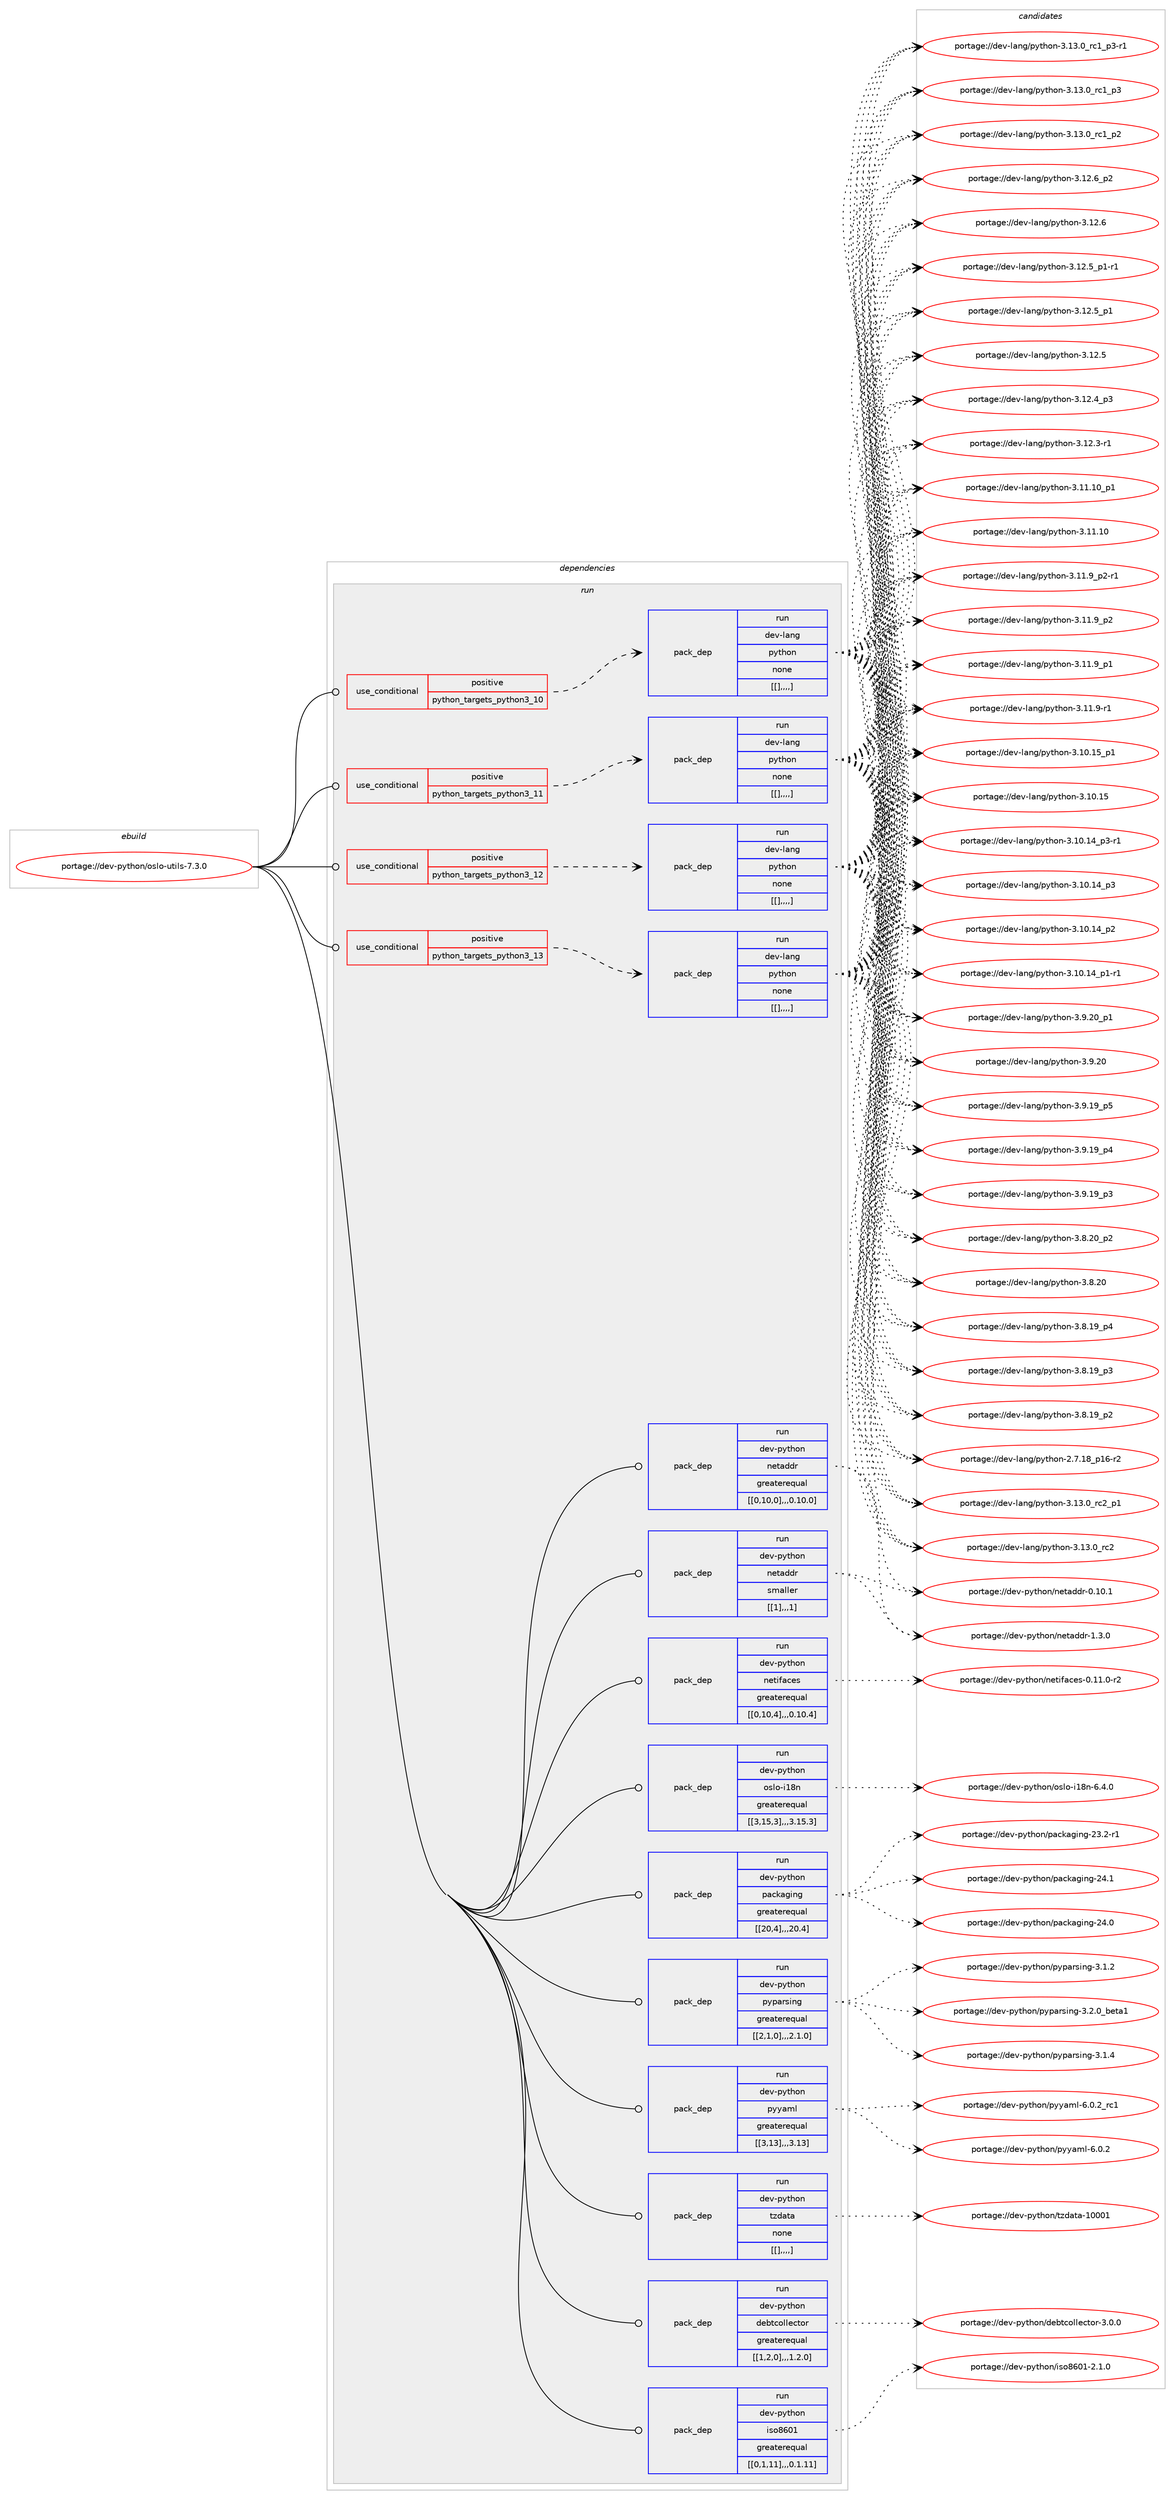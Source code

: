 digraph prolog {

# *************
# Graph options
# *************

newrank=true;
concentrate=true;
compound=true;
graph [rankdir=LR,fontname=Helvetica,fontsize=10,ranksep=1.5];#, ranksep=2.5, nodesep=0.2];
edge  [arrowhead=vee];
node  [fontname=Helvetica,fontsize=10];

# **********
# The ebuild
# **********

subgraph cluster_leftcol {
color=gray;
label=<<i>ebuild</i>>;
id [label="portage://dev-python/oslo-utils-7.3.0", color=red, width=4, href="../dev-python/oslo-utils-7.3.0.svg"];
}

# ****************
# The dependencies
# ****************

subgraph cluster_midcol {
color=gray;
label=<<i>dependencies</i>>;
subgraph cluster_compile {
fillcolor="#eeeeee";
style=filled;
label=<<i>compile</i>>;
}
subgraph cluster_compileandrun {
fillcolor="#eeeeee";
style=filled;
label=<<i>compile and run</i>>;
}
subgraph cluster_run {
fillcolor="#eeeeee";
style=filled;
label=<<i>run</i>>;
subgraph cond36848 {
dependency155413 [label=<<TABLE BORDER="0" CELLBORDER="1" CELLSPACING="0" CELLPADDING="4"><TR><TD ROWSPAN="3" CELLPADDING="10">use_conditional</TD></TR><TR><TD>positive</TD></TR><TR><TD>python_targets_python3_10</TD></TR></TABLE>>, shape=none, color=red];
subgraph pack117351 {
dependency155414 [label=<<TABLE BORDER="0" CELLBORDER="1" CELLSPACING="0" CELLPADDING="4" WIDTH="220"><TR><TD ROWSPAN="6" CELLPADDING="30">pack_dep</TD></TR><TR><TD WIDTH="110">run</TD></TR><TR><TD>dev-lang</TD></TR><TR><TD>python</TD></TR><TR><TD>none</TD></TR><TR><TD>[[],,,,]</TD></TR></TABLE>>, shape=none, color=blue];
}
dependency155413:e -> dependency155414:w [weight=20,style="dashed",arrowhead="vee"];
}
id:e -> dependency155413:w [weight=20,style="solid",arrowhead="odot"];
subgraph cond36849 {
dependency155415 [label=<<TABLE BORDER="0" CELLBORDER="1" CELLSPACING="0" CELLPADDING="4"><TR><TD ROWSPAN="3" CELLPADDING="10">use_conditional</TD></TR><TR><TD>positive</TD></TR><TR><TD>python_targets_python3_11</TD></TR></TABLE>>, shape=none, color=red];
subgraph pack117352 {
dependency155416 [label=<<TABLE BORDER="0" CELLBORDER="1" CELLSPACING="0" CELLPADDING="4" WIDTH="220"><TR><TD ROWSPAN="6" CELLPADDING="30">pack_dep</TD></TR><TR><TD WIDTH="110">run</TD></TR><TR><TD>dev-lang</TD></TR><TR><TD>python</TD></TR><TR><TD>none</TD></TR><TR><TD>[[],,,,]</TD></TR></TABLE>>, shape=none, color=blue];
}
dependency155415:e -> dependency155416:w [weight=20,style="dashed",arrowhead="vee"];
}
id:e -> dependency155415:w [weight=20,style="solid",arrowhead="odot"];
subgraph cond36850 {
dependency155417 [label=<<TABLE BORDER="0" CELLBORDER="1" CELLSPACING="0" CELLPADDING="4"><TR><TD ROWSPAN="3" CELLPADDING="10">use_conditional</TD></TR><TR><TD>positive</TD></TR><TR><TD>python_targets_python3_12</TD></TR></TABLE>>, shape=none, color=red];
subgraph pack117353 {
dependency155418 [label=<<TABLE BORDER="0" CELLBORDER="1" CELLSPACING="0" CELLPADDING="4" WIDTH="220"><TR><TD ROWSPAN="6" CELLPADDING="30">pack_dep</TD></TR><TR><TD WIDTH="110">run</TD></TR><TR><TD>dev-lang</TD></TR><TR><TD>python</TD></TR><TR><TD>none</TD></TR><TR><TD>[[],,,,]</TD></TR></TABLE>>, shape=none, color=blue];
}
dependency155417:e -> dependency155418:w [weight=20,style="dashed",arrowhead="vee"];
}
id:e -> dependency155417:w [weight=20,style="solid",arrowhead="odot"];
subgraph cond36851 {
dependency155419 [label=<<TABLE BORDER="0" CELLBORDER="1" CELLSPACING="0" CELLPADDING="4"><TR><TD ROWSPAN="3" CELLPADDING="10">use_conditional</TD></TR><TR><TD>positive</TD></TR><TR><TD>python_targets_python3_13</TD></TR></TABLE>>, shape=none, color=red];
subgraph pack117354 {
dependency155420 [label=<<TABLE BORDER="0" CELLBORDER="1" CELLSPACING="0" CELLPADDING="4" WIDTH="220"><TR><TD ROWSPAN="6" CELLPADDING="30">pack_dep</TD></TR><TR><TD WIDTH="110">run</TD></TR><TR><TD>dev-lang</TD></TR><TR><TD>python</TD></TR><TR><TD>none</TD></TR><TR><TD>[[],,,,]</TD></TR></TABLE>>, shape=none, color=blue];
}
dependency155419:e -> dependency155420:w [weight=20,style="dashed",arrowhead="vee"];
}
id:e -> dependency155419:w [weight=20,style="solid",arrowhead="odot"];
subgraph pack117355 {
dependency155421 [label=<<TABLE BORDER="0" CELLBORDER="1" CELLSPACING="0" CELLPADDING="4" WIDTH="220"><TR><TD ROWSPAN="6" CELLPADDING="30">pack_dep</TD></TR><TR><TD WIDTH="110">run</TD></TR><TR><TD>dev-python</TD></TR><TR><TD>debtcollector</TD></TR><TR><TD>greaterequal</TD></TR><TR><TD>[[1,2,0],,,1.2.0]</TD></TR></TABLE>>, shape=none, color=blue];
}
id:e -> dependency155421:w [weight=20,style="solid",arrowhead="odot"];
subgraph pack117356 {
dependency155422 [label=<<TABLE BORDER="0" CELLBORDER="1" CELLSPACING="0" CELLPADDING="4" WIDTH="220"><TR><TD ROWSPAN="6" CELLPADDING="30">pack_dep</TD></TR><TR><TD WIDTH="110">run</TD></TR><TR><TD>dev-python</TD></TR><TR><TD>iso8601</TD></TR><TR><TD>greaterequal</TD></TR><TR><TD>[[0,1,11],,,0.1.11]</TD></TR></TABLE>>, shape=none, color=blue];
}
id:e -> dependency155422:w [weight=20,style="solid",arrowhead="odot"];
subgraph pack117357 {
dependency155423 [label=<<TABLE BORDER="0" CELLBORDER="1" CELLSPACING="0" CELLPADDING="4" WIDTH="220"><TR><TD ROWSPAN="6" CELLPADDING="30">pack_dep</TD></TR><TR><TD WIDTH="110">run</TD></TR><TR><TD>dev-python</TD></TR><TR><TD>netaddr</TD></TR><TR><TD>greaterequal</TD></TR><TR><TD>[[0,10,0],,,0.10.0]</TD></TR></TABLE>>, shape=none, color=blue];
}
id:e -> dependency155423:w [weight=20,style="solid",arrowhead="odot"];
subgraph pack117358 {
dependency155424 [label=<<TABLE BORDER="0" CELLBORDER="1" CELLSPACING="0" CELLPADDING="4" WIDTH="220"><TR><TD ROWSPAN="6" CELLPADDING="30">pack_dep</TD></TR><TR><TD WIDTH="110">run</TD></TR><TR><TD>dev-python</TD></TR><TR><TD>netaddr</TD></TR><TR><TD>smaller</TD></TR><TR><TD>[[1],,,1]</TD></TR></TABLE>>, shape=none, color=blue];
}
id:e -> dependency155424:w [weight=20,style="solid",arrowhead="odot"];
subgraph pack117359 {
dependency155425 [label=<<TABLE BORDER="0" CELLBORDER="1" CELLSPACING="0" CELLPADDING="4" WIDTH="220"><TR><TD ROWSPAN="6" CELLPADDING="30">pack_dep</TD></TR><TR><TD WIDTH="110">run</TD></TR><TR><TD>dev-python</TD></TR><TR><TD>netifaces</TD></TR><TR><TD>greaterequal</TD></TR><TR><TD>[[0,10,4],,,0.10.4]</TD></TR></TABLE>>, shape=none, color=blue];
}
id:e -> dependency155425:w [weight=20,style="solid",arrowhead="odot"];
subgraph pack117360 {
dependency155426 [label=<<TABLE BORDER="0" CELLBORDER="1" CELLSPACING="0" CELLPADDING="4" WIDTH="220"><TR><TD ROWSPAN="6" CELLPADDING="30">pack_dep</TD></TR><TR><TD WIDTH="110">run</TD></TR><TR><TD>dev-python</TD></TR><TR><TD>oslo-i18n</TD></TR><TR><TD>greaterequal</TD></TR><TR><TD>[[3,15,3],,,3.15.3]</TD></TR></TABLE>>, shape=none, color=blue];
}
id:e -> dependency155426:w [weight=20,style="solid",arrowhead="odot"];
subgraph pack117361 {
dependency155427 [label=<<TABLE BORDER="0" CELLBORDER="1" CELLSPACING="0" CELLPADDING="4" WIDTH="220"><TR><TD ROWSPAN="6" CELLPADDING="30">pack_dep</TD></TR><TR><TD WIDTH="110">run</TD></TR><TR><TD>dev-python</TD></TR><TR><TD>packaging</TD></TR><TR><TD>greaterequal</TD></TR><TR><TD>[[20,4],,,20.4]</TD></TR></TABLE>>, shape=none, color=blue];
}
id:e -> dependency155427:w [weight=20,style="solid",arrowhead="odot"];
subgraph pack117362 {
dependency155428 [label=<<TABLE BORDER="0" CELLBORDER="1" CELLSPACING="0" CELLPADDING="4" WIDTH="220"><TR><TD ROWSPAN="6" CELLPADDING="30">pack_dep</TD></TR><TR><TD WIDTH="110">run</TD></TR><TR><TD>dev-python</TD></TR><TR><TD>pyparsing</TD></TR><TR><TD>greaterequal</TD></TR><TR><TD>[[2,1,0],,,2.1.0]</TD></TR></TABLE>>, shape=none, color=blue];
}
id:e -> dependency155428:w [weight=20,style="solid",arrowhead="odot"];
subgraph pack117363 {
dependency155429 [label=<<TABLE BORDER="0" CELLBORDER="1" CELLSPACING="0" CELLPADDING="4" WIDTH="220"><TR><TD ROWSPAN="6" CELLPADDING="30">pack_dep</TD></TR><TR><TD WIDTH="110">run</TD></TR><TR><TD>dev-python</TD></TR><TR><TD>pyyaml</TD></TR><TR><TD>greaterequal</TD></TR><TR><TD>[[3,13],,,3.13]</TD></TR></TABLE>>, shape=none, color=blue];
}
id:e -> dependency155429:w [weight=20,style="solid",arrowhead="odot"];
subgraph pack117364 {
dependency155430 [label=<<TABLE BORDER="0" CELLBORDER="1" CELLSPACING="0" CELLPADDING="4" WIDTH="220"><TR><TD ROWSPAN="6" CELLPADDING="30">pack_dep</TD></TR><TR><TD WIDTH="110">run</TD></TR><TR><TD>dev-python</TD></TR><TR><TD>tzdata</TD></TR><TR><TD>none</TD></TR><TR><TD>[[],,,,]</TD></TR></TABLE>>, shape=none, color=blue];
}
id:e -> dependency155430:w [weight=20,style="solid",arrowhead="odot"];
}
}

# **************
# The candidates
# **************

subgraph cluster_choices {
rank=same;
color=gray;
label=<<i>candidates</i>>;

subgraph choice117351 {
color=black;
nodesep=1;
choice100101118451089711010347112121116104111110455146495146489511499509511249 [label="portage://dev-lang/python-3.13.0_rc2_p1", color=red, width=4,href="../dev-lang/python-3.13.0_rc2_p1.svg"];
choice10010111845108971101034711212111610411111045514649514648951149950 [label="portage://dev-lang/python-3.13.0_rc2", color=red, width=4,href="../dev-lang/python-3.13.0_rc2.svg"];
choice1001011184510897110103471121211161041111104551464951464895114994995112514511449 [label="portage://dev-lang/python-3.13.0_rc1_p3-r1", color=red, width=4,href="../dev-lang/python-3.13.0_rc1_p3-r1.svg"];
choice100101118451089711010347112121116104111110455146495146489511499499511251 [label="portage://dev-lang/python-3.13.0_rc1_p3", color=red, width=4,href="../dev-lang/python-3.13.0_rc1_p3.svg"];
choice100101118451089711010347112121116104111110455146495146489511499499511250 [label="portage://dev-lang/python-3.13.0_rc1_p2", color=red, width=4,href="../dev-lang/python-3.13.0_rc1_p2.svg"];
choice100101118451089711010347112121116104111110455146495046549511250 [label="portage://dev-lang/python-3.12.6_p2", color=red, width=4,href="../dev-lang/python-3.12.6_p2.svg"];
choice10010111845108971101034711212111610411111045514649504654 [label="portage://dev-lang/python-3.12.6", color=red, width=4,href="../dev-lang/python-3.12.6.svg"];
choice1001011184510897110103471121211161041111104551464950465395112494511449 [label="portage://dev-lang/python-3.12.5_p1-r1", color=red, width=4,href="../dev-lang/python-3.12.5_p1-r1.svg"];
choice100101118451089711010347112121116104111110455146495046539511249 [label="portage://dev-lang/python-3.12.5_p1", color=red, width=4,href="../dev-lang/python-3.12.5_p1.svg"];
choice10010111845108971101034711212111610411111045514649504653 [label="portage://dev-lang/python-3.12.5", color=red, width=4,href="../dev-lang/python-3.12.5.svg"];
choice100101118451089711010347112121116104111110455146495046529511251 [label="portage://dev-lang/python-3.12.4_p3", color=red, width=4,href="../dev-lang/python-3.12.4_p3.svg"];
choice100101118451089711010347112121116104111110455146495046514511449 [label="portage://dev-lang/python-3.12.3-r1", color=red, width=4,href="../dev-lang/python-3.12.3-r1.svg"];
choice10010111845108971101034711212111610411111045514649494649489511249 [label="portage://dev-lang/python-3.11.10_p1", color=red, width=4,href="../dev-lang/python-3.11.10_p1.svg"];
choice1001011184510897110103471121211161041111104551464949464948 [label="portage://dev-lang/python-3.11.10", color=red, width=4,href="../dev-lang/python-3.11.10.svg"];
choice1001011184510897110103471121211161041111104551464949465795112504511449 [label="portage://dev-lang/python-3.11.9_p2-r1", color=red, width=4,href="../dev-lang/python-3.11.9_p2-r1.svg"];
choice100101118451089711010347112121116104111110455146494946579511250 [label="portage://dev-lang/python-3.11.9_p2", color=red, width=4,href="../dev-lang/python-3.11.9_p2.svg"];
choice100101118451089711010347112121116104111110455146494946579511249 [label="portage://dev-lang/python-3.11.9_p1", color=red, width=4,href="../dev-lang/python-3.11.9_p1.svg"];
choice100101118451089711010347112121116104111110455146494946574511449 [label="portage://dev-lang/python-3.11.9-r1", color=red, width=4,href="../dev-lang/python-3.11.9-r1.svg"];
choice10010111845108971101034711212111610411111045514649484649539511249 [label="portage://dev-lang/python-3.10.15_p1", color=red, width=4,href="../dev-lang/python-3.10.15_p1.svg"];
choice1001011184510897110103471121211161041111104551464948464953 [label="portage://dev-lang/python-3.10.15", color=red, width=4,href="../dev-lang/python-3.10.15.svg"];
choice100101118451089711010347112121116104111110455146494846495295112514511449 [label="portage://dev-lang/python-3.10.14_p3-r1", color=red, width=4,href="../dev-lang/python-3.10.14_p3-r1.svg"];
choice10010111845108971101034711212111610411111045514649484649529511251 [label="portage://dev-lang/python-3.10.14_p3", color=red, width=4,href="../dev-lang/python-3.10.14_p3.svg"];
choice10010111845108971101034711212111610411111045514649484649529511250 [label="portage://dev-lang/python-3.10.14_p2", color=red, width=4,href="../dev-lang/python-3.10.14_p2.svg"];
choice100101118451089711010347112121116104111110455146494846495295112494511449 [label="portage://dev-lang/python-3.10.14_p1-r1", color=red, width=4,href="../dev-lang/python-3.10.14_p1-r1.svg"];
choice100101118451089711010347112121116104111110455146574650489511249 [label="portage://dev-lang/python-3.9.20_p1", color=red, width=4,href="../dev-lang/python-3.9.20_p1.svg"];
choice10010111845108971101034711212111610411111045514657465048 [label="portage://dev-lang/python-3.9.20", color=red, width=4,href="../dev-lang/python-3.9.20.svg"];
choice100101118451089711010347112121116104111110455146574649579511253 [label="portage://dev-lang/python-3.9.19_p5", color=red, width=4,href="../dev-lang/python-3.9.19_p5.svg"];
choice100101118451089711010347112121116104111110455146574649579511252 [label="portage://dev-lang/python-3.9.19_p4", color=red, width=4,href="../dev-lang/python-3.9.19_p4.svg"];
choice100101118451089711010347112121116104111110455146574649579511251 [label="portage://dev-lang/python-3.9.19_p3", color=red, width=4,href="../dev-lang/python-3.9.19_p3.svg"];
choice100101118451089711010347112121116104111110455146564650489511250 [label="portage://dev-lang/python-3.8.20_p2", color=red, width=4,href="../dev-lang/python-3.8.20_p2.svg"];
choice10010111845108971101034711212111610411111045514656465048 [label="portage://dev-lang/python-3.8.20", color=red, width=4,href="../dev-lang/python-3.8.20.svg"];
choice100101118451089711010347112121116104111110455146564649579511252 [label="portage://dev-lang/python-3.8.19_p4", color=red, width=4,href="../dev-lang/python-3.8.19_p4.svg"];
choice100101118451089711010347112121116104111110455146564649579511251 [label="portage://dev-lang/python-3.8.19_p3", color=red, width=4,href="../dev-lang/python-3.8.19_p3.svg"];
choice100101118451089711010347112121116104111110455146564649579511250 [label="portage://dev-lang/python-3.8.19_p2", color=red, width=4,href="../dev-lang/python-3.8.19_p2.svg"];
choice100101118451089711010347112121116104111110455046554649569511249544511450 [label="portage://dev-lang/python-2.7.18_p16-r2", color=red, width=4,href="../dev-lang/python-2.7.18_p16-r2.svg"];
dependency155414:e -> choice100101118451089711010347112121116104111110455146495146489511499509511249:w [style=dotted,weight="100"];
dependency155414:e -> choice10010111845108971101034711212111610411111045514649514648951149950:w [style=dotted,weight="100"];
dependency155414:e -> choice1001011184510897110103471121211161041111104551464951464895114994995112514511449:w [style=dotted,weight="100"];
dependency155414:e -> choice100101118451089711010347112121116104111110455146495146489511499499511251:w [style=dotted,weight="100"];
dependency155414:e -> choice100101118451089711010347112121116104111110455146495146489511499499511250:w [style=dotted,weight="100"];
dependency155414:e -> choice100101118451089711010347112121116104111110455146495046549511250:w [style=dotted,weight="100"];
dependency155414:e -> choice10010111845108971101034711212111610411111045514649504654:w [style=dotted,weight="100"];
dependency155414:e -> choice1001011184510897110103471121211161041111104551464950465395112494511449:w [style=dotted,weight="100"];
dependency155414:e -> choice100101118451089711010347112121116104111110455146495046539511249:w [style=dotted,weight="100"];
dependency155414:e -> choice10010111845108971101034711212111610411111045514649504653:w [style=dotted,weight="100"];
dependency155414:e -> choice100101118451089711010347112121116104111110455146495046529511251:w [style=dotted,weight="100"];
dependency155414:e -> choice100101118451089711010347112121116104111110455146495046514511449:w [style=dotted,weight="100"];
dependency155414:e -> choice10010111845108971101034711212111610411111045514649494649489511249:w [style=dotted,weight="100"];
dependency155414:e -> choice1001011184510897110103471121211161041111104551464949464948:w [style=dotted,weight="100"];
dependency155414:e -> choice1001011184510897110103471121211161041111104551464949465795112504511449:w [style=dotted,weight="100"];
dependency155414:e -> choice100101118451089711010347112121116104111110455146494946579511250:w [style=dotted,weight="100"];
dependency155414:e -> choice100101118451089711010347112121116104111110455146494946579511249:w [style=dotted,weight="100"];
dependency155414:e -> choice100101118451089711010347112121116104111110455146494946574511449:w [style=dotted,weight="100"];
dependency155414:e -> choice10010111845108971101034711212111610411111045514649484649539511249:w [style=dotted,weight="100"];
dependency155414:e -> choice1001011184510897110103471121211161041111104551464948464953:w [style=dotted,weight="100"];
dependency155414:e -> choice100101118451089711010347112121116104111110455146494846495295112514511449:w [style=dotted,weight="100"];
dependency155414:e -> choice10010111845108971101034711212111610411111045514649484649529511251:w [style=dotted,weight="100"];
dependency155414:e -> choice10010111845108971101034711212111610411111045514649484649529511250:w [style=dotted,weight="100"];
dependency155414:e -> choice100101118451089711010347112121116104111110455146494846495295112494511449:w [style=dotted,weight="100"];
dependency155414:e -> choice100101118451089711010347112121116104111110455146574650489511249:w [style=dotted,weight="100"];
dependency155414:e -> choice10010111845108971101034711212111610411111045514657465048:w [style=dotted,weight="100"];
dependency155414:e -> choice100101118451089711010347112121116104111110455146574649579511253:w [style=dotted,weight="100"];
dependency155414:e -> choice100101118451089711010347112121116104111110455146574649579511252:w [style=dotted,weight="100"];
dependency155414:e -> choice100101118451089711010347112121116104111110455146574649579511251:w [style=dotted,weight="100"];
dependency155414:e -> choice100101118451089711010347112121116104111110455146564650489511250:w [style=dotted,weight="100"];
dependency155414:e -> choice10010111845108971101034711212111610411111045514656465048:w [style=dotted,weight="100"];
dependency155414:e -> choice100101118451089711010347112121116104111110455146564649579511252:w [style=dotted,weight="100"];
dependency155414:e -> choice100101118451089711010347112121116104111110455146564649579511251:w [style=dotted,weight="100"];
dependency155414:e -> choice100101118451089711010347112121116104111110455146564649579511250:w [style=dotted,weight="100"];
dependency155414:e -> choice100101118451089711010347112121116104111110455046554649569511249544511450:w [style=dotted,weight="100"];
}
subgraph choice117352 {
color=black;
nodesep=1;
choice100101118451089711010347112121116104111110455146495146489511499509511249 [label="portage://dev-lang/python-3.13.0_rc2_p1", color=red, width=4,href="../dev-lang/python-3.13.0_rc2_p1.svg"];
choice10010111845108971101034711212111610411111045514649514648951149950 [label="portage://dev-lang/python-3.13.0_rc2", color=red, width=4,href="../dev-lang/python-3.13.0_rc2.svg"];
choice1001011184510897110103471121211161041111104551464951464895114994995112514511449 [label="portage://dev-lang/python-3.13.0_rc1_p3-r1", color=red, width=4,href="../dev-lang/python-3.13.0_rc1_p3-r1.svg"];
choice100101118451089711010347112121116104111110455146495146489511499499511251 [label="portage://dev-lang/python-3.13.0_rc1_p3", color=red, width=4,href="../dev-lang/python-3.13.0_rc1_p3.svg"];
choice100101118451089711010347112121116104111110455146495146489511499499511250 [label="portage://dev-lang/python-3.13.0_rc1_p2", color=red, width=4,href="../dev-lang/python-3.13.0_rc1_p2.svg"];
choice100101118451089711010347112121116104111110455146495046549511250 [label="portage://dev-lang/python-3.12.6_p2", color=red, width=4,href="../dev-lang/python-3.12.6_p2.svg"];
choice10010111845108971101034711212111610411111045514649504654 [label="portage://dev-lang/python-3.12.6", color=red, width=4,href="../dev-lang/python-3.12.6.svg"];
choice1001011184510897110103471121211161041111104551464950465395112494511449 [label="portage://dev-lang/python-3.12.5_p1-r1", color=red, width=4,href="../dev-lang/python-3.12.5_p1-r1.svg"];
choice100101118451089711010347112121116104111110455146495046539511249 [label="portage://dev-lang/python-3.12.5_p1", color=red, width=4,href="../dev-lang/python-3.12.5_p1.svg"];
choice10010111845108971101034711212111610411111045514649504653 [label="portage://dev-lang/python-3.12.5", color=red, width=4,href="../dev-lang/python-3.12.5.svg"];
choice100101118451089711010347112121116104111110455146495046529511251 [label="portage://dev-lang/python-3.12.4_p3", color=red, width=4,href="../dev-lang/python-3.12.4_p3.svg"];
choice100101118451089711010347112121116104111110455146495046514511449 [label="portage://dev-lang/python-3.12.3-r1", color=red, width=4,href="../dev-lang/python-3.12.3-r1.svg"];
choice10010111845108971101034711212111610411111045514649494649489511249 [label="portage://dev-lang/python-3.11.10_p1", color=red, width=4,href="../dev-lang/python-3.11.10_p1.svg"];
choice1001011184510897110103471121211161041111104551464949464948 [label="portage://dev-lang/python-3.11.10", color=red, width=4,href="../dev-lang/python-3.11.10.svg"];
choice1001011184510897110103471121211161041111104551464949465795112504511449 [label="portage://dev-lang/python-3.11.9_p2-r1", color=red, width=4,href="../dev-lang/python-3.11.9_p2-r1.svg"];
choice100101118451089711010347112121116104111110455146494946579511250 [label="portage://dev-lang/python-3.11.9_p2", color=red, width=4,href="../dev-lang/python-3.11.9_p2.svg"];
choice100101118451089711010347112121116104111110455146494946579511249 [label="portage://dev-lang/python-3.11.9_p1", color=red, width=4,href="../dev-lang/python-3.11.9_p1.svg"];
choice100101118451089711010347112121116104111110455146494946574511449 [label="portage://dev-lang/python-3.11.9-r1", color=red, width=4,href="../dev-lang/python-3.11.9-r1.svg"];
choice10010111845108971101034711212111610411111045514649484649539511249 [label="portage://dev-lang/python-3.10.15_p1", color=red, width=4,href="../dev-lang/python-3.10.15_p1.svg"];
choice1001011184510897110103471121211161041111104551464948464953 [label="portage://dev-lang/python-3.10.15", color=red, width=4,href="../dev-lang/python-3.10.15.svg"];
choice100101118451089711010347112121116104111110455146494846495295112514511449 [label="portage://dev-lang/python-3.10.14_p3-r1", color=red, width=4,href="../dev-lang/python-3.10.14_p3-r1.svg"];
choice10010111845108971101034711212111610411111045514649484649529511251 [label="portage://dev-lang/python-3.10.14_p3", color=red, width=4,href="../dev-lang/python-3.10.14_p3.svg"];
choice10010111845108971101034711212111610411111045514649484649529511250 [label="portage://dev-lang/python-3.10.14_p2", color=red, width=4,href="../dev-lang/python-3.10.14_p2.svg"];
choice100101118451089711010347112121116104111110455146494846495295112494511449 [label="portage://dev-lang/python-3.10.14_p1-r1", color=red, width=4,href="../dev-lang/python-3.10.14_p1-r1.svg"];
choice100101118451089711010347112121116104111110455146574650489511249 [label="portage://dev-lang/python-3.9.20_p1", color=red, width=4,href="../dev-lang/python-3.9.20_p1.svg"];
choice10010111845108971101034711212111610411111045514657465048 [label="portage://dev-lang/python-3.9.20", color=red, width=4,href="../dev-lang/python-3.9.20.svg"];
choice100101118451089711010347112121116104111110455146574649579511253 [label="portage://dev-lang/python-3.9.19_p5", color=red, width=4,href="../dev-lang/python-3.9.19_p5.svg"];
choice100101118451089711010347112121116104111110455146574649579511252 [label="portage://dev-lang/python-3.9.19_p4", color=red, width=4,href="../dev-lang/python-3.9.19_p4.svg"];
choice100101118451089711010347112121116104111110455146574649579511251 [label="portage://dev-lang/python-3.9.19_p3", color=red, width=4,href="../dev-lang/python-3.9.19_p3.svg"];
choice100101118451089711010347112121116104111110455146564650489511250 [label="portage://dev-lang/python-3.8.20_p2", color=red, width=4,href="../dev-lang/python-3.8.20_p2.svg"];
choice10010111845108971101034711212111610411111045514656465048 [label="portage://dev-lang/python-3.8.20", color=red, width=4,href="../dev-lang/python-3.8.20.svg"];
choice100101118451089711010347112121116104111110455146564649579511252 [label="portage://dev-lang/python-3.8.19_p4", color=red, width=4,href="../dev-lang/python-3.8.19_p4.svg"];
choice100101118451089711010347112121116104111110455146564649579511251 [label="portage://dev-lang/python-3.8.19_p3", color=red, width=4,href="../dev-lang/python-3.8.19_p3.svg"];
choice100101118451089711010347112121116104111110455146564649579511250 [label="portage://dev-lang/python-3.8.19_p2", color=red, width=4,href="../dev-lang/python-3.8.19_p2.svg"];
choice100101118451089711010347112121116104111110455046554649569511249544511450 [label="portage://dev-lang/python-2.7.18_p16-r2", color=red, width=4,href="../dev-lang/python-2.7.18_p16-r2.svg"];
dependency155416:e -> choice100101118451089711010347112121116104111110455146495146489511499509511249:w [style=dotted,weight="100"];
dependency155416:e -> choice10010111845108971101034711212111610411111045514649514648951149950:w [style=dotted,weight="100"];
dependency155416:e -> choice1001011184510897110103471121211161041111104551464951464895114994995112514511449:w [style=dotted,weight="100"];
dependency155416:e -> choice100101118451089711010347112121116104111110455146495146489511499499511251:w [style=dotted,weight="100"];
dependency155416:e -> choice100101118451089711010347112121116104111110455146495146489511499499511250:w [style=dotted,weight="100"];
dependency155416:e -> choice100101118451089711010347112121116104111110455146495046549511250:w [style=dotted,weight="100"];
dependency155416:e -> choice10010111845108971101034711212111610411111045514649504654:w [style=dotted,weight="100"];
dependency155416:e -> choice1001011184510897110103471121211161041111104551464950465395112494511449:w [style=dotted,weight="100"];
dependency155416:e -> choice100101118451089711010347112121116104111110455146495046539511249:w [style=dotted,weight="100"];
dependency155416:e -> choice10010111845108971101034711212111610411111045514649504653:w [style=dotted,weight="100"];
dependency155416:e -> choice100101118451089711010347112121116104111110455146495046529511251:w [style=dotted,weight="100"];
dependency155416:e -> choice100101118451089711010347112121116104111110455146495046514511449:w [style=dotted,weight="100"];
dependency155416:e -> choice10010111845108971101034711212111610411111045514649494649489511249:w [style=dotted,weight="100"];
dependency155416:e -> choice1001011184510897110103471121211161041111104551464949464948:w [style=dotted,weight="100"];
dependency155416:e -> choice1001011184510897110103471121211161041111104551464949465795112504511449:w [style=dotted,weight="100"];
dependency155416:e -> choice100101118451089711010347112121116104111110455146494946579511250:w [style=dotted,weight="100"];
dependency155416:e -> choice100101118451089711010347112121116104111110455146494946579511249:w [style=dotted,weight="100"];
dependency155416:e -> choice100101118451089711010347112121116104111110455146494946574511449:w [style=dotted,weight="100"];
dependency155416:e -> choice10010111845108971101034711212111610411111045514649484649539511249:w [style=dotted,weight="100"];
dependency155416:e -> choice1001011184510897110103471121211161041111104551464948464953:w [style=dotted,weight="100"];
dependency155416:e -> choice100101118451089711010347112121116104111110455146494846495295112514511449:w [style=dotted,weight="100"];
dependency155416:e -> choice10010111845108971101034711212111610411111045514649484649529511251:w [style=dotted,weight="100"];
dependency155416:e -> choice10010111845108971101034711212111610411111045514649484649529511250:w [style=dotted,weight="100"];
dependency155416:e -> choice100101118451089711010347112121116104111110455146494846495295112494511449:w [style=dotted,weight="100"];
dependency155416:e -> choice100101118451089711010347112121116104111110455146574650489511249:w [style=dotted,weight="100"];
dependency155416:e -> choice10010111845108971101034711212111610411111045514657465048:w [style=dotted,weight="100"];
dependency155416:e -> choice100101118451089711010347112121116104111110455146574649579511253:w [style=dotted,weight="100"];
dependency155416:e -> choice100101118451089711010347112121116104111110455146574649579511252:w [style=dotted,weight="100"];
dependency155416:e -> choice100101118451089711010347112121116104111110455146574649579511251:w [style=dotted,weight="100"];
dependency155416:e -> choice100101118451089711010347112121116104111110455146564650489511250:w [style=dotted,weight="100"];
dependency155416:e -> choice10010111845108971101034711212111610411111045514656465048:w [style=dotted,weight="100"];
dependency155416:e -> choice100101118451089711010347112121116104111110455146564649579511252:w [style=dotted,weight="100"];
dependency155416:e -> choice100101118451089711010347112121116104111110455146564649579511251:w [style=dotted,weight="100"];
dependency155416:e -> choice100101118451089711010347112121116104111110455146564649579511250:w [style=dotted,weight="100"];
dependency155416:e -> choice100101118451089711010347112121116104111110455046554649569511249544511450:w [style=dotted,weight="100"];
}
subgraph choice117353 {
color=black;
nodesep=1;
choice100101118451089711010347112121116104111110455146495146489511499509511249 [label="portage://dev-lang/python-3.13.0_rc2_p1", color=red, width=4,href="../dev-lang/python-3.13.0_rc2_p1.svg"];
choice10010111845108971101034711212111610411111045514649514648951149950 [label="portage://dev-lang/python-3.13.0_rc2", color=red, width=4,href="../dev-lang/python-3.13.0_rc2.svg"];
choice1001011184510897110103471121211161041111104551464951464895114994995112514511449 [label="portage://dev-lang/python-3.13.0_rc1_p3-r1", color=red, width=4,href="../dev-lang/python-3.13.0_rc1_p3-r1.svg"];
choice100101118451089711010347112121116104111110455146495146489511499499511251 [label="portage://dev-lang/python-3.13.0_rc1_p3", color=red, width=4,href="../dev-lang/python-3.13.0_rc1_p3.svg"];
choice100101118451089711010347112121116104111110455146495146489511499499511250 [label="portage://dev-lang/python-3.13.0_rc1_p2", color=red, width=4,href="../dev-lang/python-3.13.0_rc1_p2.svg"];
choice100101118451089711010347112121116104111110455146495046549511250 [label="portage://dev-lang/python-3.12.6_p2", color=red, width=4,href="../dev-lang/python-3.12.6_p2.svg"];
choice10010111845108971101034711212111610411111045514649504654 [label="portage://dev-lang/python-3.12.6", color=red, width=4,href="../dev-lang/python-3.12.6.svg"];
choice1001011184510897110103471121211161041111104551464950465395112494511449 [label="portage://dev-lang/python-3.12.5_p1-r1", color=red, width=4,href="../dev-lang/python-3.12.5_p1-r1.svg"];
choice100101118451089711010347112121116104111110455146495046539511249 [label="portage://dev-lang/python-3.12.5_p1", color=red, width=4,href="../dev-lang/python-3.12.5_p1.svg"];
choice10010111845108971101034711212111610411111045514649504653 [label="portage://dev-lang/python-3.12.5", color=red, width=4,href="../dev-lang/python-3.12.5.svg"];
choice100101118451089711010347112121116104111110455146495046529511251 [label="portage://dev-lang/python-3.12.4_p3", color=red, width=4,href="../dev-lang/python-3.12.4_p3.svg"];
choice100101118451089711010347112121116104111110455146495046514511449 [label="portage://dev-lang/python-3.12.3-r1", color=red, width=4,href="../dev-lang/python-3.12.3-r1.svg"];
choice10010111845108971101034711212111610411111045514649494649489511249 [label="portage://dev-lang/python-3.11.10_p1", color=red, width=4,href="../dev-lang/python-3.11.10_p1.svg"];
choice1001011184510897110103471121211161041111104551464949464948 [label="portage://dev-lang/python-3.11.10", color=red, width=4,href="../dev-lang/python-3.11.10.svg"];
choice1001011184510897110103471121211161041111104551464949465795112504511449 [label="portage://dev-lang/python-3.11.9_p2-r1", color=red, width=4,href="../dev-lang/python-3.11.9_p2-r1.svg"];
choice100101118451089711010347112121116104111110455146494946579511250 [label="portage://dev-lang/python-3.11.9_p2", color=red, width=4,href="../dev-lang/python-3.11.9_p2.svg"];
choice100101118451089711010347112121116104111110455146494946579511249 [label="portage://dev-lang/python-3.11.9_p1", color=red, width=4,href="../dev-lang/python-3.11.9_p1.svg"];
choice100101118451089711010347112121116104111110455146494946574511449 [label="portage://dev-lang/python-3.11.9-r1", color=red, width=4,href="../dev-lang/python-3.11.9-r1.svg"];
choice10010111845108971101034711212111610411111045514649484649539511249 [label="portage://dev-lang/python-3.10.15_p1", color=red, width=4,href="../dev-lang/python-3.10.15_p1.svg"];
choice1001011184510897110103471121211161041111104551464948464953 [label="portage://dev-lang/python-3.10.15", color=red, width=4,href="../dev-lang/python-3.10.15.svg"];
choice100101118451089711010347112121116104111110455146494846495295112514511449 [label="portage://dev-lang/python-3.10.14_p3-r1", color=red, width=4,href="../dev-lang/python-3.10.14_p3-r1.svg"];
choice10010111845108971101034711212111610411111045514649484649529511251 [label="portage://dev-lang/python-3.10.14_p3", color=red, width=4,href="../dev-lang/python-3.10.14_p3.svg"];
choice10010111845108971101034711212111610411111045514649484649529511250 [label="portage://dev-lang/python-3.10.14_p2", color=red, width=4,href="../dev-lang/python-3.10.14_p2.svg"];
choice100101118451089711010347112121116104111110455146494846495295112494511449 [label="portage://dev-lang/python-3.10.14_p1-r1", color=red, width=4,href="../dev-lang/python-3.10.14_p1-r1.svg"];
choice100101118451089711010347112121116104111110455146574650489511249 [label="portage://dev-lang/python-3.9.20_p1", color=red, width=4,href="../dev-lang/python-3.9.20_p1.svg"];
choice10010111845108971101034711212111610411111045514657465048 [label="portage://dev-lang/python-3.9.20", color=red, width=4,href="../dev-lang/python-3.9.20.svg"];
choice100101118451089711010347112121116104111110455146574649579511253 [label="portage://dev-lang/python-3.9.19_p5", color=red, width=4,href="../dev-lang/python-3.9.19_p5.svg"];
choice100101118451089711010347112121116104111110455146574649579511252 [label="portage://dev-lang/python-3.9.19_p4", color=red, width=4,href="../dev-lang/python-3.9.19_p4.svg"];
choice100101118451089711010347112121116104111110455146574649579511251 [label="portage://dev-lang/python-3.9.19_p3", color=red, width=4,href="../dev-lang/python-3.9.19_p3.svg"];
choice100101118451089711010347112121116104111110455146564650489511250 [label="portage://dev-lang/python-3.8.20_p2", color=red, width=4,href="../dev-lang/python-3.8.20_p2.svg"];
choice10010111845108971101034711212111610411111045514656465048 [label="portage://dev-lang/python-3.8.20", color=red, width=4,href="../dev-lang/python-3.8.20.svg"];
choice100101118451089711010347112121116104111110455146564649579511252 [label="portage://dev-lang/python-3.8.19_p4", color=red, width=4,href="../dev-lang/python-3.8.19_p4.svg"];
choice100101118451089711010347112121116104111110455146564649579511251 [label="portage://dev-lang/python-3.8.19_p3", color=red, width=4,href="../dev-lang/python-3.8.19_p3.svg"];
choice100101118451089711010347112121116104111110455146564649579511250 [label="portage://dev-lang/python-3.8.19_p2", color=red, width=4,href="../dev-lang/python-3.8.19_p2.svg"];
choice100101118451089711010347112121116104111110455046554649569511249544511450 [label="portage://dev-lang/python-2.7.18_p16-r2", color=red, width=4,href="../dev-lang/python-2.7.18_p16-r2.svg"];
dependency155418:e -> choice100101118451089711010347112121116104111110455146495146489511499509511249:w [style=dotted,weight="100"];
dependency155418:e -> choice10010111845108971101034711212111610411111045514649514648951149950:w [style=dotted,weight="100"];
dependency155418:e -> choice1001011184510897110103471121211161041111104551464951464895114994995112514511449:w [style=dotted,weight="100"];
dependency155418:e -> choice100101118451089711010347112121116104111110455146495146489511499499511251:w [style=dotted,weight="100"];
dependency155418:e -> choice100101118451089711010347112121116104111110455146495146489511499499511250:w [style=dotted,weight="100"];
dependency155418:e -> choice100101118451089711010347112121116104111110455146495046549511250:w [style=dotted,weight="100"];
dependency155418:e -> choice10010111845108971101034711212111610411111045514649504654:w [style=dotted,weight="100"];
dependency155418:e -> choice1001011184510897110103471121211161041111104551464950465395112494511449:w [style=dotted,weight="100"];
dependency155418:e -> choice100101118451089711010347112121116104111110455146495046539511249:w [style=dotted,weight="100"];
dependency155418:e -> choice10010111845108971101034711212111610411111045514649504653:w [style=dotted,weight="100"];
dependency155418:e -> choice100101118451089711010347112121116104111110455146495046529511251:w [style=dotted,weight="100"];
dependency155418:e -> choice100101118451089711010347112121116104111110455146495046514511449:w [style=dotted,weight="100"];
dependency155418:e -> choice10010111845108971101034711212111610411111045514649494649489511249:w [style=dotted,weight="100"];
dependency155418:e -> choice1001011184510897110103471121211161041111104551464949464948:w [style=dotted,weight="100"];
dependency155418:e -> choice1001011184510897110103471121211161041111104551464949465795112504511449:w [style=dotted,weight="100"];
dependency155418:e -> choice100101118451089711010347112121116104111110455146494946579511250:w [style=dotted,weight="100"];
dependency155418:e -> choice100101118451089711010347112121116104111110455146494946579511249:w [style=dotted,weight="100"];
dependency155418:e -> choice100101118451089711010347112121116104111110455146494946574511449:w [style=dotted,weight="100"];
dependency155418:e -> choice10010111845108971101034711212111610411111045514649484649539511249:w [style=dotted,weight="100"];
dependency155418:e -> choice1001011184510897110103471121211161041111104551464948464953:w [style=dotted,weight="100"];
dependency155418:e -> choice100101118451089711010347112121116104111110455146494846495295112514511449:w [style=dotted,weight="100"];
dependency155418:e -> choice10010111845108971101034711212111610411111045514649484649529511251:w [style=dotted,weight="100"];
dependency155418:e -> choice10010111845108971101034711212111610411111045514649484649529511250:w [style=dotted,weight="100"];
dependency155418:e -> choice100101118451089711010347112121116104111110455146494846495295112494511449:w [style=dotted,weight="100"];
dependency155418:e -> choice100101118451089711010347112121116104111110455146574650489511249:w [style=dotted,weight="100"];
dependency155418:e -> choice10010111845108971101034711212111610411111045514657465048:w [style=dotted,weight="100"];
dependency155418:e -> choice100101118451089711010347112121116104111110455146574649579511253:w [style=dotted,weight="100"];
dependency155418:e -> choice100101118451089711010347112121116104111110455146574649579511252:w [style=dotted,weight="100"];
dependency155418:e -> choice100101118451089711010347112121116104111110455146574649579511251:w [style=dotted,weight="100"];
dependency155418:e -> choice100101118451089711010347112121116104111110455146564650489511250:w [style=dotted,weight="100"];
dependency155418:e -> choice10010111845108971101034711212111610411111045514656465048:w [style=dotted,weight="100"];
dependency155418:e -> choice100101118451089711010347112121116104111110455146564649579511252:w [style=dotted,weight="100"];
dependency155418:e -> choice100101118451089711010347112121116104111110455146564649579511251:w [style=dotted,weight="100"];
dependency155418:e -> choice100101118451089711010347112121116104111110455146564649579511250:w [style=dotted,weight="100"];
dependency155418:e -> choice100101118451089711010347112121116104111110455046554649569511249544511450:w [style=dotted,weight="100"];
}
subgraph choice117354 {
color=black;
nodesep=1;
choice100101118451089711010347112121116104111110455146495146489511499509511249 [label="portage://dev-lang/python-3.13.0_rc2_p1", color=red, width=4,href="../dev-lang/python-3.13.0_rc2_p1.svg"];
choice10010111845108971101034711212111610411111045514649514648951149950 [label="portage://dev-lang/python-3.13.0_rc2", color=red, width=4,href="../dev-lang/python-3.13.0_rc2.svg"];
choice1001011184510897110103471121211161041111104551464951464895114994995112514511449 [label="portage://dev-lang/python-3.13.0_rc1_p3-r1", color=red, width=4,href="../dev-lang/python-3.13.0_rc1_p3-r1.svg"];
choice100101118451089711010347112121116104111110455146495146489511499499511251 [label="portage://dev-lang/python-3.13.0_rc1_p3", color=red, width=4,href="../dev-lang/python-3.13.0_rc1_p3.svg"];
choice100101118451089711010347112121116104111110455146495146489511499499511250 [label="portage://dev-lang/python-3.13.0_rc1_p2", color=red, width=4,href="../dev-lang/python-3.13.0_rc1_p2.svg"];
choice100101118451089711010347112121116104111110455146495046549511250 [label="portage://dev-lang/python-3.12.6_p2", color=red, width=4,href="../dev-lang/python-3.12.6_p2.svg"];
choice10010111845108971101034711212111610411111045514649504654 [label="portage://dev-lang/python-3.12.6", color=red, width=4,href="../dev-lang/python-3.12.6.svg"];
choice1001011184510897110103471121211161041111104551464950465395112494511449 [label="portage://dev-lang/python-3.12.5_p1-r1", color=red, width=4,href="../dev-lang/python-3.12.5_p1-r1.svg"];
choice100101118451089711010347112121116104111110455146495046539511249 [label="portage://dev-lang/python-3.12.5_p1", color=red, width=4,href="../dev-lang/python-3.12.5_p1.svg"];
choice10010111845108971101034711212111610411111045514649504653 [label="portage://dev-lang/python-3.12.5", color=red, width=4,href="../dev-lang/python-3.12.5.svg"];
choice100101118451089711010347112121116104111110455146495046529511251 [label="portage://dev-lang/python-3.12.4_p3", color=red, width=4,href="../dev-lang/python-3.12.4_p3.svg"];
choice100101118451089711010347112121116104111110455146495046514511449 [label="portage://dev-lang/python-3.12.3-r1", color=red, width=4,href="../dev-lang/python-3.12.3-r1.svg"];
choice10010111845108971101034711212111610411111045514649494649489511249 [label="portage://dev-lang/python-3.11.10_p1", color=red, width=4,href="../dev-lang/python-3.11.10_p1.svg"];
choice1001011184510897110103471121211161041111104551464949464948 [label="portage://dev-lang/python-3.11.10", color=red, width=4,href="../dev-lang/python-3.11.10.svg"];
choice1001011184510897110103471121211161041111104551464949465795112504511449 [label="portage://dev-lang/python-3.11.9_p2-r1", color=red, width=4,href="../dev-lang/python-3.11.9_p2-r1.svg"];
choice100101118451089711010347112121116104111110455146494946579511250 [label="portage://dev-lang/python-3.11.9_p2", color=red, width=4,href="../dev-lang/python-3.11.9_p2.svg"];
choice100101118451089711010347112121116104111110455146494946579511249 [label="portage://dev-lang/python-3.11.9_p1", color=red, width=4,href="../dev-lang/python-3.11.9_p1.svg"];
choice100101118451089711010347112121116104111110455146494946574511449 [label="portage://dev-lang/python-3.11.9-r1", color=red, width=4,href="../dev-lang/python-3.11.9-r1.svg"];
choice10010111845108971101034711212111610411111045514649484649539511249 [label="portage://dev-lang/python-3.10.15_p1", color=red, width=4,href="../dev-lang/python-3.10.15_p1.svg"];
choice1001011184510897110103471121211161041111104551464948464953 [label="portage://dev-lang/python-3.10.15", color=red, width=4,href="../dev-lang/python-3.10.15.svg"];
choice100101118451089711010347112121116104111110455146494846495295112514511449 [label="portage://dev-lang/python-3.10.14_p3-r1", color=red, width=4,href="../dev-lang/python-3.10.14_p3-r1.svg"];
choice10010111845108971101034711212111610411111045514649484649529511251 [label="portage://dev-lang/python-3.10.14_p3", color=red, width=4,href="../dev-lang/python-3.10.14_p3.svg"];
choice10010111845108971101034711212111610411111045514649484649529511250 [label="portage://dev-lang/python-3.10.14_p2", color=red, width=4,href="../dev-lang/python-3.10.14_p2.svg"];
choice100101118451089711010347112121116104111110455146494846495295112494511449 [label="portage://dev-lang/python-3.10.14_p1-r1", color=red, width=4,href="../dev-lang/python-3.10.14_p1-r1.svg"];
choice100101118451089711010347112121116104111110455146574650489511249 [label="portage://dev-lang/python-3.9.20_p1", color=red, width=4,href="../dev-lang/python-3.9.20_p1.svg"];
choice10010111845108971101034711212111610411111045514657465048 [label="portage://dev-lang/python-3.9.20", color=red, width=4,href="../dev-lang/python-3.9.20.svg"];
choice100101118451089711010347112121116104111110455146574649579511253 [label="portage://dev-lang/python-3.9.19_p5", color=red, width=4,href="../dev-lang/python-3.9.19_p5.svg"];
choice100101118451089711010347112121116104111110455146574649579511252 [label="portage://dev-lang/python-3.9.19_p4", color=red, width=4,href="../dev-lang/python-3.9.19_p4.svg"];
choice100101118451089711010347112121116104111110455146574649579511251 [label="portage://dev-lang/python-3.9.19_p3", color=red, width=4,href="../dev-lang/python-3.9.19_p3.svg"];
choice100101118451089711010347112121116104111110455146564650489511250 [label="portage://dev-lang/python-3.8.20_p2", color=red, width=4,href="../dev-lang/python-3.8.20_p2.svg"];
choice10010111845108971101034711212111610411111045514656465048 [label="portage://dev-lang/python-3.8.20", color=red, width=4,href="../dev-lang/python-3.8.20.svg"];
choice100101118451089711010347112121116104111110455146564649579511252 [label="portage://dev-lang/python-3.8.19_p4", color=red, width=4,href="../dev-lang/python-3.8.19_p4.svg"];
choice100101118451089711010347112121116104111110455146564649579511251 [label="portage://dev-lang/python-3.8.19_p3", color=red, width=4,href="../dev-lang/python-3.8.19_p3.svg"];
choice100101118451089711010347112121116104111110455146564649579511250 [label="portage://dev-lang/python-3.8.19_p2", color=red, width=4,href="../dev-lang/python-3.8.19_p2.svg"];
choice100101118451089711010347112121116104111110455046554649569511249544511450 [label="portage://dev-lang/python-2.7.18_p16-r2", color=red, width=4,href="../dev-lang/python-2.7.18_p16-r2.svg"];
dependency155420:e -> choice100101118451089711010347112121116104111110455146495146489511499509511249:w [style=dotted,weight="100"];
dependency155420:e -> choice10010111845108971101034711212111610411111045514649514648951149950:w [style=dotted,weight="100"];
dependency155420:e -> choice1001011184510897110103471121211161041111104551464951464895114994995112514511449:w [style=dotted,weight="100"];
dependency155420:e -> choice100101118451089711010347112121116104111110455146495146489511499499511251:w [style=dotted,weight="100"];
dependency155420:e -> choice100101118451089711010347112121116104111110455146495146489511499499511250:w [style=dotted,weight="100"];
dependency155420:e -> choice100101118451089711010347112121116104111110455146495046549511250:w [style=dotted,weight="100"];
dependency155420:e -> choice10010111845108971101034711212111610411111045514649504654:w [style=dotted,weight="100"];
dependency155420:e -> choice1001011184510897110103471121211161041111104551464950465395112494511449:w [style=dotted,weight="100"];
dependency155420:e -> choice100101118451089711010347112121116104111110455146495046539511249:w [style=dotted,weight="100"];
dependency155420:e -> choice10010111845108971101034711212111610411111045514649504653:w [style=dotted,weight="100"];
dependency155420:e -> choice100101118451089711010347112121116104111110455146495046529511251:w [style=dotted,weight="100"];
dependency155420:e -> choice100101118451089711010347112121116104111110455146495046514511449:w [style=dotted,weight="100"];
dependency155420:e -> choice10010111845108971101034711212111610411111045514649494649489511249:w [style=dotted,weight="100"];
dependency155420:e -> choice1001011184510897110103471121211161041111104551464949464948:w [style=dotted,weight="100"];
dependency155420:e -> choice1001011184510897110103471121211161041111104551464949465795112504511449:w [style=dotted,weight="100"];
dependency155420:e -> choice100101118451089711010347112121116104111110455146494946579511250:w [style=dotted,weight="100"];
dependency155420:e -> choice100101118451089711010347112121116104111110455146494946579511249:w [style=dotted,weight="100"];
dependency155420:e -> choice100101118451089711010347112121116104111110455146494946574511449:w [style=dotted,weight="100"];
dependency155420:e -> choice10010111845108971101034711212111610411111045514649484649539511249:w [style=dotted,weight="100"];
dependency155420:e -> choice1001011184510897110103471121211161041111104551464948464953:w [style=dotted,weight="100"];
dependency155420:e -> choice100101118451089711010347112121116104111110455146494846495295112514511449:w [style=dotted,weight="100"];
dependency155420:e -> choice10010111845108971101034711212111610411111045514649484649529511251:w [style=dotted,weight="100"];
dependency155420:e -> choice10010111845108971101034711212111610411111045514649484649529511250:w [style=dotted,weight="100"];
dependency155420:e -> choice100101118451089711010347112121116104111110455146494846495295112494511449:w [style=dotted,weight="100"];
dependency155420:e -> choice100101118451089711010347112121116104111110455146574650489511249:w [style=dotted,weight="100"];
dependency155420:e -> choice10010111845108971101034711212111610411111045514657465048:w [style=dotted,weight="100"];
dependency155420:e -> choice100101118451089711010347112121116104111110455146574649579511253:w [style=dotted,weight="100"];
dependency155420:e -> choice100101118451089711010347112121116104111110455146574649579511252:w [style=dotted,weight="100"];
dependency155420:e -> choice100101118451089711010347112121116104111110455146574649579511251:w [style=dotted,weight="100"];
dependency155420:e -> choice100101118451089711010347112121116104111110455146564650489511250:w [style=dotted,weight="100"];
dependency155420:e -> choice10010111845108971101034711212111610411111045514656465048:w [style=dotted,weight="100"];
dependency155420:e -> choice100101118451089711010347112121116104111110455146564649579511252:w [style=dotted,weight="100"];
dependency155420:e -> choice100101118451089711010347112121116104111110455146564649579511251:w [style=dotted,weight="100"];
dependency155420:e -> choice100101118451089711010347112121116104111110455146564649579511250:w [style=dotted,weight="100"];
dependency155420:e -> choice100101118451089711010347112121116104111110455046554649569511249544511450:w [style=dotted,weight="100"];
}
subgraph choice117355 {
color=black;
nodesep=1;
choice1001011184511212111610411111047100101981169911110810810199116111114455146484648 [label="portage://dev-python/debtcollector-3.0.0", color=red, width=4,href="../dev-python/debtcollector-3.0.0.svg"];
dependency155421:e -> choice1001011184511212111610411111047100101981169911110810810199116111114455146484648:w [style=dotted,weight="100"];
}
subgraph choice117356 {
color=black;
nodesep=1;
choice100101118451121211161041111104710511511156544849455046494648 [label="portage://dev-python/iso8601-2.1.0", color=red, width=4,href="../dev-python/iso8601-2.1.0.svg"];
dependency155422:e -> choice100101118451121211161041111104710511511156544849455046494648:w [style=dotted,weight="100"];
}
subgraph choice117357 {
color=black;
nodesep=1;
choice100101118451121211161041111104711010111697100100114454946514648 [label="portage://dev-python/netaddr-1.3.0", color=red, width=4,href="../dev-python/netaddr-1.3.0.svg"];
choice10010111845112121116104111110471101011169710010011445484649484649 [label="portage://dev-python/netaddr-0.10.1", color=red, width=4,href="../dev-python/netaddr-0.10.1.svg"];
dependency155423:e -> choice100101118451121211161041111104711010111697100100114454946514648:w [style=dotted,weight="100"];
dependency155423:e -> choice10010111845112121116104111110471101011169710010011445484649484649:w [style=dotted,weight="100"];
}
subgraph choice117358 {
color=black;
nodesep=1;
choice100101118451121211161041111104711010111697100100114454946514648 [label="portage://dev-python/netaddr-1.3.0", color=red, width=4,href="../dev-python/netaddr-1.3.0.svg"];
choice10010111845112121116104111110471101011169710010011445484649484649 [label="portage://dev-python/netaddr-0.10.1", color=red, width=4,href="../dev-python/netaddr-0.10.1.svg"];
dependency155424:e -> choice100101118451121211161041111104711010111697100100114454946514648:w [style=dotted,weight="100"];
dependency155424:e -> choice10010111845112121116104111110471101011169710010011445484649484649:w [style=dotted,weight="100"];
}
subgraph choice117359 {
color=black;
nodesep=1;
choice10010111845112121116104111110471101011161051029799101115454846494946484511450 [label="portage://dev-python/netifaces-0.11.0-r2", color=red, width=4,href="../dev-python/netifaces-0.11.0-r2.svg"];
dependency155425:e -> choice10010111845112121116104111110471101011161051029799101115454846494946484511450:w [style=dotted,weight="100"];
}
subgraph choice117360 {
color=black;
nodesep=1;
choice1001011184511212111610411111047111115108111451054956110455446524648 [label="portage://dev-python/oslo-i18n-6.4.0", color=red, width=4,href="../dev-python/oslo-i18n-6.4.0.svg"];
dependency155426:e -> choice1001011184511212111610411111047111115108111451054956110455446524648:w [style=dotted,weight="100"];
}
subgraph choice117361 {
color=black;
nodesep=1;
choice10010111845112121116104111110471129799107971031051101034550524649 [label="portage://dev-python/packaging-24.1", color=red, width=4,href="../dev-python/packaging-24.1.svg"];
choice10010111845112121116104111110471129799107971031051101034550524648 [label="portage://dev-python/packaging-24.0", color=red, width=4,href="../dev-python/packaging-24.0.svg"];
choice100101118451121211161041111104711297991079710310511010345505146504511449 [label="portage://dev-python/packaging-23.2-r1", color=red, width=4,href="../dev-python/packaging-23.2-r1.svg"];
dependency155427:e -> choice10010111845112121116104111110471129799107971031051101034550524649:w [style=dotted,weight="100"];
dependency155427:e -> choice10010111845112121116104111110471129799107971031051101034550524648:w [style=dotted,weight="100"];
dependency155427:e -> choice100101118451121211161041111104711297991079710310511010345505146504511449:w [style=dotted,weight="100"];
}
subgraph choice117362 {
color=black;
nodesep=1;
choice10010111845112121116104111110471121211129711411510511010345514650464895981011169749 [label="portage://dev-python/pyparsing-3.2.0_beta1", color=red, width=4,href="../dev-python/pyparsing-3.2.0_beta1.svg"];
choice100101118451121211161041111104711212111297114115105110103455146494652 [label="portage://dev-python/pyparsing-3.1.4", color=red, width=4,href="../dev-python/pyparsing-3.1.4.svg"];
choice100101118451121211161041111104711212111297114115105110103455146494650 [label="portage://dev-python/pyparsing-3.1.2", color=red, width=4,href="../dev-python/pyparsing-3.1.2.svg"];
dependency155428:e -> choice10010111845112121116104111110471121211129711411510511010345514650464895981011169749:w [style=dotted,weight="100"];
dependency155428:e -> choice100101118451121211161041111104711212111297114115105110103455146494652:w [style=dotted,weight="100"];
dependency155428:e -> choice100101118451121211161041111104711212111297114115105110103455146494650:w [style=dotted,weight="100"];
}
subgraph choice117363 {
color=black;
nodesep=1;
choice100101118451121211161041111104711212112197109108455446484650951149949 [label="portage://dev-python/pyyaml-6.0.2_rc1", color=red, width=4,href="../dev-python/pyyaml-6.0.2_rc1.svg"];
choice100101118451121211161041111104711212112197109108455446484650 [label="portage://dev-python/pyyaml-6.0.2", color=red, width=4,href="../dev-python/pyyaml-6.0.2.svg"];
dependency155429:e -> choice100101118451121211161041111104711212112197109108455446484650951149949:w [style=dotted,weight="100"];
dependency155429:e -> choice100101118451121211161041111104711212112197109108455446484650:w [style=dotted,weight="100"];
}
subgraph choice117364 {
color=black;
nodesep=1;
choice10010111845112121116104111110471161221009711697454948484849 [label="portage://dev-python/tzdata-10001", color=red, width=4,href="../dev-python/tzdata-10001.svg"];
dependency155430:e -> choice10010111845112121116104111110471161221009711697454948484849:w [style=dotted,weight="100"];
}
}

}
